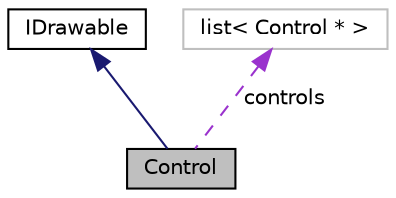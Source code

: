digraph "Control"
{
  edge [fontname="Helvetica",fontsize="10",labelfontname="Helvetica",labelfontsize="10"];
  node [fontname="Helvetica",fontsize="10",shape=record];
  Node1 [label="Control",height=0.2,width=0.4,color="black", fillcolor="grey75", style="filled", fontcolor="black"];
  Node2 -> Node1 [dir="back",color="midnightblue",fontsize="10",style="solid",fontname="Helvetica"];
  Node2 [label="IDrawable",height=0.2,width=0.4,color="black", fillcolor="white", style="filled",URL="$class_i_drawable.html"];
  Node3 -> Node1 [dir="back",color="darkorchid3",fontsize="10",style="dashed",label=" controls" ,fontname="Helvetica"];
  Node3 [label="list\< Control * \>",height=0.2,width=0.4,color="grey75", fillcolor="white", style="filled"];
}
